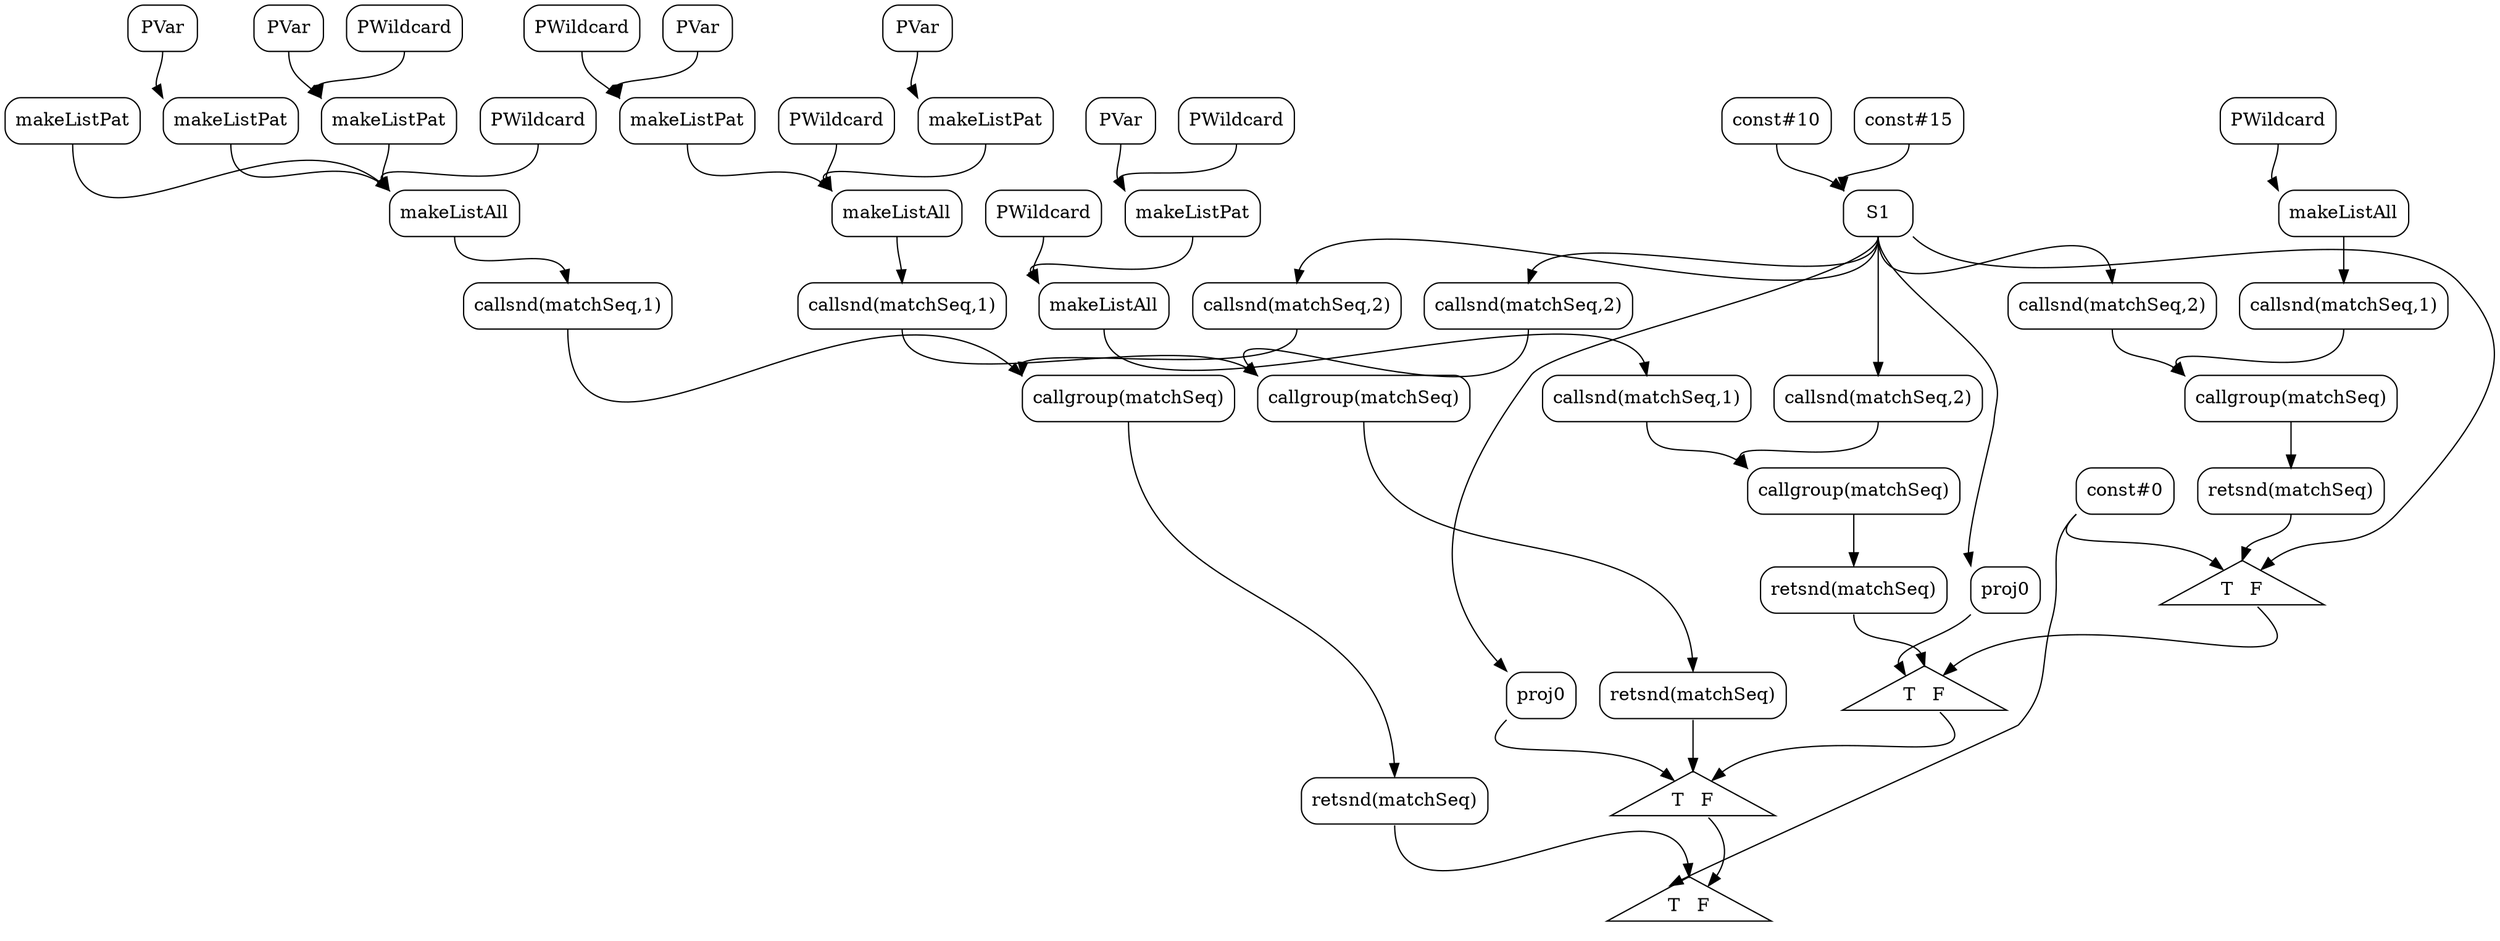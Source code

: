 digraph G {
  node [shape=box, style=rounded];
  node [shape=triangle, style=solid];
  const0 [label="const#10", shape=box, style=rounded];
  const1 [label="const#15", shape=box, style=rounded];
  super2 [label="S1", shape=box, style=rounded];
  makeListPat3 [label="makeListPat", shape=box, style=rounded];
  pat4 [label="PVar", shape=box, style=rounded];
  makeListPat5 [label="makeListPat", shape=box, style=rounded];
  pat6 [label="PVar", shape=box, style=rounded];
  pat7 [label="PWildcard", shape=box, style=rounded];
  makeListPat8 [label="makeListPat", shape=box, style=rounded];
  pat9 [label="PWildcard", shape=box, style=rounded];
  makeListAll10 [label="makeListAll", shape=box, style=rounded];
  callgroup11 [label="callgroup(matchSeq)", shape=box, style=rounded];
  callsnd12 [label="callsnd(matchSeq,1)", shape=box, style=rounded];
  callsnd13 [label="callsnd(matchSeq,2)", shape=box, style=rounded];
  retsnd14 [label="retsnd(matchSeq)", shape=box, style=rounded];
  steer15 [label="T   F", shape=triangle, style=solid];
  const16 [label="const#0", shape=box, style=rounded];
  pat17 [label="PVar", shape=box, style=rounded];
  makeListPat18 [label="makeListPat", shape=box, style=rounded];
  pat19 [label="PVar", shape=box, style=rounded];
  pat20 [label="PWildcard", shape=box, style=rounded];
  makeListPat21 [label="makeListPat", shape=box, style=rounded];
  pat22 [label="PWildcard", shape=box, style=rounded];
  makeListAll23 [label="makeListAll", shape=box, style=rounded];
  callgroup24 [label="callgroup(matchSeq)", shape=box, style=rounded];
  callsnd25 [label="callsnd(matchSeq,1)", shape=box, style=rounded];
  callsnd26 [label="callsnd(matchSeq,2)", shape=box, style=rounded];
  retsnd27 [label="retsnd(matchSeq)", shape=box, style=rounded];
  steer28 [label="T   F", shape=triangle, style=solid];
  proj029 [label="proj0", shape=box, style=rounded];
  pat30 [label="PVar", shape=box, style=rounded];
  pat31 [label="PWildcard", shape=box, style=rounded];
  makeListPat32 [label="makeListPat", shape=box, style=rounded];
  pat33 [label="PWildcard", shape=box, style=rounded];
  makeListAll34 [label="makeListAll", shape=box, style=rounded];
  callgroup35 [label="callgroup(matchSeq)", shape=box, style=rounded];
  callsnd36 [label="callsnd(matchSeq,1)", shape=box, style=rounded];
  callsnd37 [label="callsnd(matchSeq,2)", shape=box, style=rounded];
  retsnd38 [label="retsnd(matchSeq)", shape=box, style=rounded];
  steer39 [label="T   F", shape=triangle, style=solid];
  proj040 [label="proj0", shape=box, style=rounded];
  pat41 [label="PWildcard", shape=box, style=rounded];
  makeListAll42 [label="makeListAll", shape=box, style=rounded];
  callgroup43 [label="callgroup(matchSeq)", shape=box, style=rounded];
  callsnd44 [label="callsnd(matchSeq,1)", shape=box, style=rounded];
  callsnd45 [label="callsnd(matchSeq,2)", shape=box, style=rounded];
  retsnd46 [label="retsnd(matchSeq)", shape=box, style=rounded];
  steer47 [label="T   F", shape=triangle, style=solid];

  const0 -> super2 [tailport=s, headport=nw];
  const1 -> super2 [tailport=s, headport=nw];
  pat4 -> makeListPat5 [tailport=s, headport=nw];
  pat6 -> makeListPat8 [tailport=s, headport=nw];
  pat7 -> makeListPat8 [tailport=s, headport=nw];
  makeListPat3 -> makeListAll10 [tailport=s, headport=nw];
  makeListPat5 -> makeListAll10 [tailport=s, headport=nw];
  makeListPat8 -> makeListAll10 [tailport=s, headport=nw];
  pat9 -> makeListAll10 [tailport=s, headport=nw];
  makeListAll10 -> callsnd12 [tailport=s, headport=n];
  callsnd12 -> callgroup11 [tailport=s, headport=nw];
  super2 -> callsnd13 [tailport=s, headport=n];
  callsnd13 -> callgroup11 [tailport=s, headport=nw];
  callgroup11 -> retsnd14 [tailport=s, headport=n];
  retsnd14 -> steer15 [tailport=s, headport=n];
  const16 -> steer15 [tailport=sw, headport=nw];
  pat17 -> makeListPat18 [tailport=s, headport=nw];
  pat19 -> makeListPat21 [tailport=s, headport=nw];
  pat20 -> makeListPat21 [tailport=s, headport=nw];
  makeListPat18 -> makeListAll23 [tailport=s, headport=nw];
  makeListPat21 -> makeListAll23 [tailport=s, headport=nw];
  pat22 -> makeListAll23 [tailport=s, headport=nw];
  makeListAll23 -> callsnd25 [tailport=s, headport=n];
  callsnd25 -> callgroup24 [tailport=s, headport=nw];
  super2 -> callsnd26 [tailport=s, headport=n];
  callsnd26 -> callgroup24 [tailport=s, headport=nw];
  callgroup24 -> retsnd27 [tailport=s, headport=n];
  retsnd27 -> steer28 [tailport=s, headport=n];
  super2 -> proj029 [tailport=s, headport=nw];
  proj029 -> steer28 [tailport=sw, headport=nw];
  pat30 -> makeListPat32 [tailport=s, headport=nw];
  pat31 -> makeListPat32 [tailport=s, headport=nw];
  makeListPat32 -> makeListAll34 [tailport=s, headport=nw];
  pat33 -> makeListAll34 [tailport=s, headport=nw];
  makeListAll34 -> callsnd36 [tailport=s, headport=n];
  callsnd36 -> callgroup35 [tailport=s, headport=nw];
  super2 -> callsnd37 [tailport=s, headport=n];
  callsnd37 -> callgroup35 [tailport=s, headport=nw];
  callgroup35 -> retsnd38 [tailport=s, headport=n];
  retsnd38 -> steer39 [tailport=s, headport=n];
  super2 -> proj040 [tailport=s, headport=nw];
  proj040 -> steer39 [tailport=sw, headport=nw];
  pat41 -> makeListAll42 [tailport=s, headport=nw];
  makeListAll42 -> callsnd44 [tailport=s, headport=n];
  callsnd44 -> callgroup43 [tailport=s, headport=nw];
  super2 -> callsnd45 [tailport=s, headport=n];
  callsnd45 -> callgroup43 [tailport=s, headport=nw];
  callgroup43 -> retsnd46 [tailport=s, headport=n];
  retsnd46 -> steer47 [tailport=s, headport=n];
  const16 -> steer47 [tailport=sw, headport=nw];
  super2 -> steer47 [tailport=se, headport=ne];
  steer47 -> steer39 [tailport=se, headport=ne];
  steer39 -> steer28 [tailport=se, headport=ne];
  steer28 -> steer15 [tailport=se, headport=ne];
}
